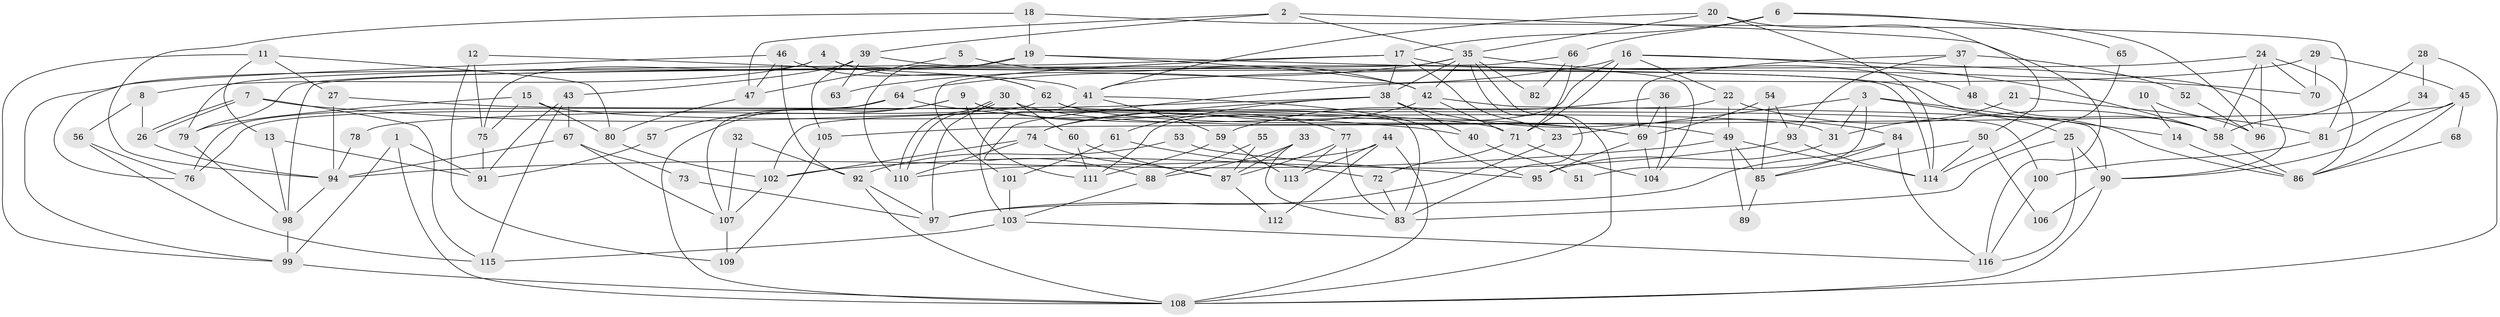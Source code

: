 // coarse degree distribution, {3: 0.18518518518518517, 4: 0.2345679012345679, 5: 0.1111111111111111, 8: 0.08641975308641975, 2: 0.13580246913580246, 7: 0.08641975308641975, 6: 0.12345679012345678, 16: 0.012345679012345678, 10: 0.012345679012345678, 9: 0.012345679012345678}
// Generated by graph-tools (version 1.1) at 2025/24/03/03/25 07:24:00]
// undirected, 116 vertices, 232 edges
graph export_dot {
graph [start="1"]
  node [color=gray90,style=filled];
  1;
  2;
  3;
  4;
  5;
  6;
  7;
  8;
  9;
  10;
  11;
  12;
  13;
  14;
  15;
  16;
  17;
  18;
  19;
  20;
  21;
  22;
  23;
  24;
  25;
  26;
  27;
  28;
  29;
  30;
  31;
  32;
  33;
  34;
  35;
  36;
  37;
  38;
  39;
  40;
  41;
  42;
  43;
  44;
  45;
  46;
  47;
  48;
  49;
  50;
  51;
  52;
  53;
  54;
  55;
  56;
  57;
  58;
  59;
  60;
  61;
  62;
  63;
  64;
  65;
  66;
  67;
  68;
  69;
  70;
  71;
  72;
  73;
  74;
  75;
  76;
  77;
  78;
  79;
  80;
  81;
  82;
  83;
  84;
  85;
  86;
  87;
  88;
  89;
  90;
  91;
  92;
  93;
  94;
  95;
  96;
  97;
  98;
  99;
  100;
  101;
  102;
  103;
  104;
  105;
  106;
  107;
  108;
  109;
  110;
  111;
  112;
  113;
  114;
  115;
  116;
  1 -- 91;
  1 -- 108;
  1 -- 99;
  2 -- 39;
  2 -- 35;
  2 -- 47;
  2 -- 116;
  3 -- 25;
  3 -- 23;
  3 -- 14;
  3 -- 31;
  3 -- 51;
  4 -- 114;
  4 -- 8;
  4 -- 62;
  4 -- 75;
  5 -- 42;
  5 -- 47;
  6 -- 66;
  6 -- 17;
  6 -- 65;
  6 -- 96;
  7 -- 26;
  7 -- 26;
  7 -- 115;
  7 -- 40;
  8 -- 56;
  8 -- 26;
  9 -- 77;
  9 -- 108;
  9 -- 57;
  9 -- 100;
  9 -- 111;
  10 -- 96;
  10 -- 14;
  11 -- 99;
  11 -- 80;
  11 -- 13;
  11 -- 27;
  12 -- 41;
  12 -- 75;
  12 -- 109;
  13 -- 98;
  13 -- 91;
  14 -- 86;
  15 -- 80;
  15 -- 79;
  15 -- 31;
  15 -- 75;
  16 -- 90;
  16 -- 111;
  16 -- 22;
  16 -- 58;
  16 -- 64;
  16 -- 71;
  17 -- 79;
  17 -- 104;
  17 -- 23;
  17 -- 38;
  17 -- 101;
  18 -- 94;
  18 -- 19;
  18 -- 81;
  19 -- 42;
  19 -- 99;
  19 -- 70;
  19 -- 110;
  20 -- 41;
  20 -- 114;
  20 -- 35;
  20 -- 50;
  21 -- 31;
  21 -- 81;
  22 -- 58;
  22 -- 49;
  22 -- 102;
  23 -- 97;
  24 -- 70;
  24 -- 86;
  24 -- 41;
  24 -- 58;
  24 -- 96;
  25 -- 116;
  25 -- 83;
  25 -- 90;
  26 -- 94;
  27 -- 71;
  27 -- 94;
  28 -- 58;
  28 -- 108;
  28 -- 34;
  29 -- 88;
  29 -- 45;
  29 -- 70;
  30 -- 49;
  30 -- 110;
  30 -- 110;
  30 -- 60;
  30 -- 97;
  31 -- 95;
  32 -- 107;
  32 -- 92;
  33 -- 83;
  33 -- 87;
  33 -- 88;
  34 -- 81;
  35 -- 42;
  35 -- 38;
  35 -- 48;
  35 -- 63;
  35 -- 79;
  35 -- 82;
  35 -- 83;
  35 -- 108;
  36 -- 69;
  36 -- 59;
  36 -- 104;
  37 -- 93;
  37 -- 48;
  37 -- 52;
  37 -- 69;
  38 -- 40;
  38 -- 61;
  38 -- 74;
  38 -- 78;
  38 -- 84;
  39 -- 105;
  39 -- 43;
  39 -- 63;
  39 -- 86;
  40 -- 51;
  41 -- 103;
  41 -- 59;
  41 -- 95;
  42 -- 71;
  42 -- 74;
  42 -- 90;
  43 -- 91;
  43 -- 67;
  43 -- 115;
  44 -- 110;
  44 -- 108;
  44 -- 112;
  44 -- 113;
  45 -- 90;
  45 -- 86;
  45 -- 68;
  45 -- 105;
  46 -- 76;
  46 -- 62;
  46 -- 47;
  46 -- 92;
  47 -- 80;
  48 -- 58;
  49 -- 85;
  49 -- 89;
  49 -- 94;
  49 -- 114;
  50 -- 85;
  50 -- 106;
  50 -- 114;
  52 -- 96;
  53 -- 95;
  53 -- 92;
  54 -- 69;
  54 -- 93;
  54 -- 85;
  55 -- 87;
  55 -- 88;
  56 -- 76;
  56 -- 115;
  57 -- 91;
  58 -- 86;
  59 -- 111;
  59 -- 113;
  60 -- 87;
  60 -- 111;
  61 -- 72;
  61 -- 101;
  62 -- 69;
  62 -- 76;
  62 -- 83;
  64 -- 69;
  64 -- 76;
  64 -- 107;
  65 -- 114;
  66 -- 71;
  66 -- 98;
  66 -- 82;
  67 -- 107;
  67 -- 94;
  67 -- 73;
  68 -- 86;
  69 -- 95;
  69 -- 104;
  71 -- 104;
  71 -- 72;
  72 -- 83;
  73 -- 97;
  74 -- 110;
  74 -- 87;
  74 -- 102;
  75 -- 91;
  77 -- 83;
  77 -- 113;
  77 -- 87;
  78 -- 94;
  79 -- 98;
  80 -- 102;
  81 -- 100;
  84 -- 97;
  84 -- 85;
  84 -- 116;
  85 -- 89;
  87 -- 112;
  88 -- 103;
  90 -- 106;
  90 -- 108;
  92 -- 108;
  92 -- 97;
  93 -- 102;
  93 -- 114;
  94 -- 98;
  98 -- 99;
  99 -- 108;
  100 -- 116;
  101 -- 103;
  102 -- 107;
  103 -- 116;
  103 -- 115;
  105 -- 109;
  107 -- 109;
}
